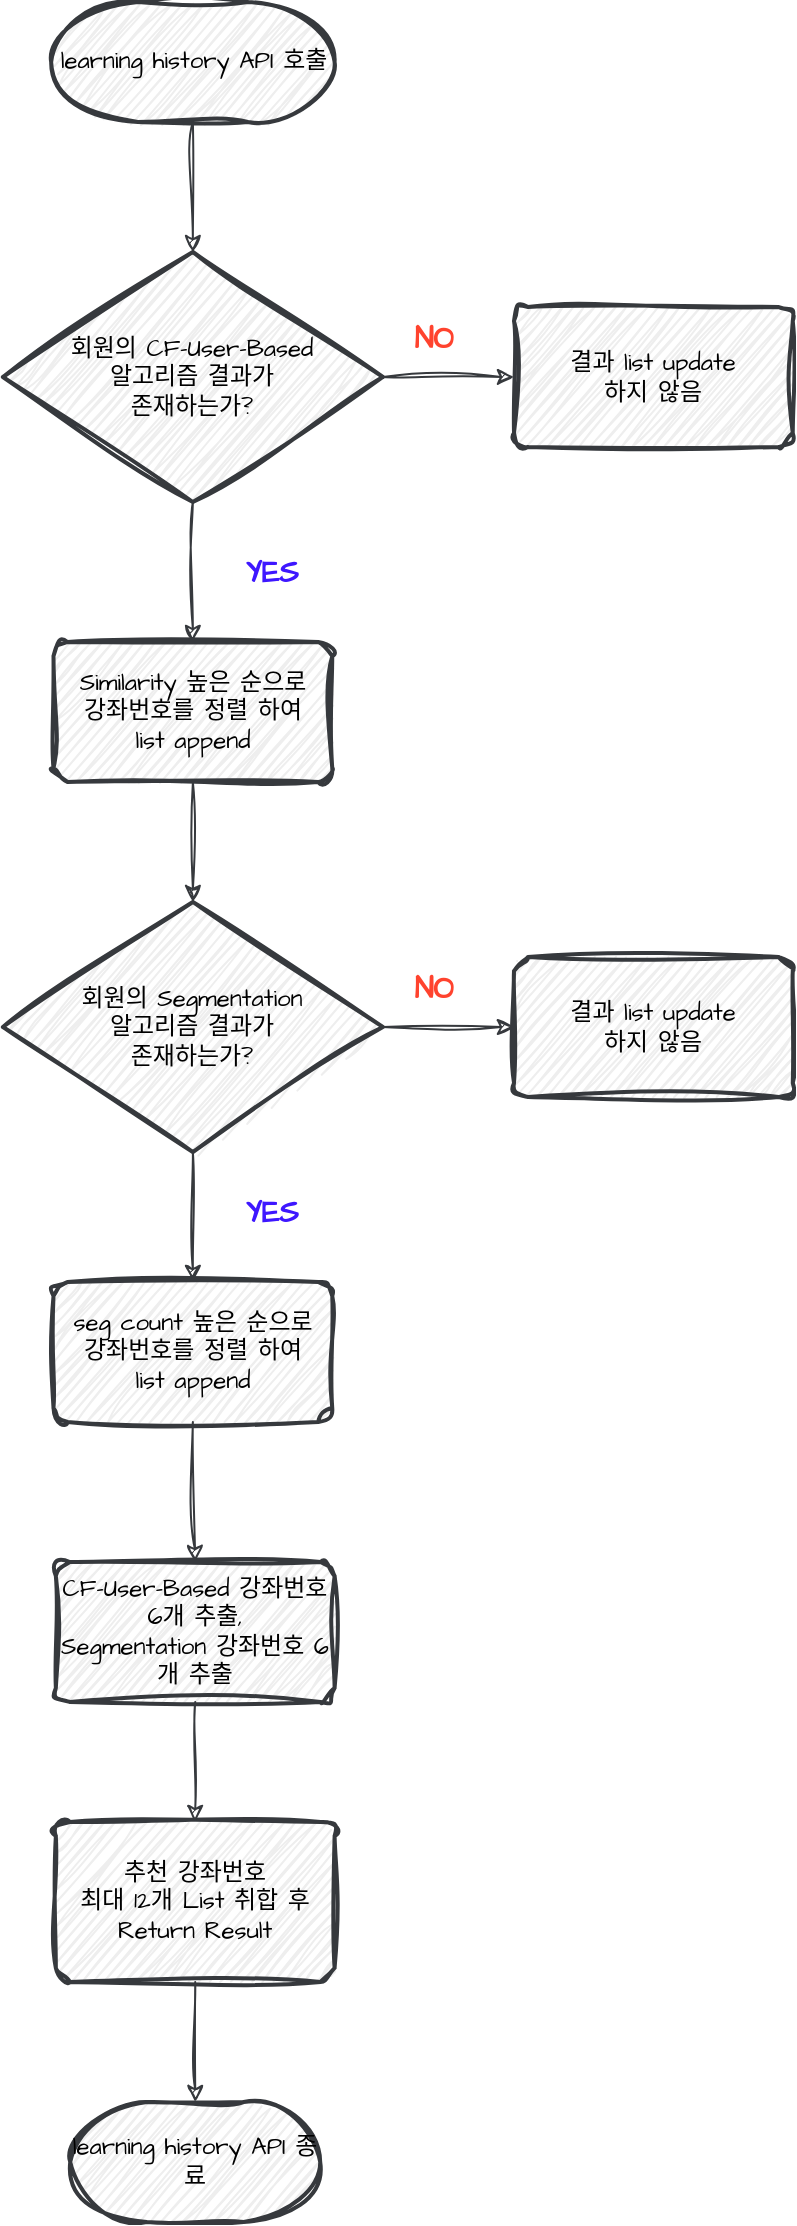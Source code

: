 <mxfile version="24.6.4" type="github">
  <diagram id="C5RBs43oDa-KdzZeNtuy" name="Page-1">
    <mxGraphModel dx="1366" dy="3048" grid="1" gridSize="10" guides="1" tooltips="1" connect="1" arrows="1" fold="1" page="1" pageScale="1" pageWidth="827" pageHeight="1169" math="0" shadow="0">
      <root>
        <mxCell id="WIyWlLk6GJQsqaUBKTNV-0" />
        <mxCell id="WIyWlLk6GJQsqaUBKTNV-1" parent="WIyWlLk6GJQsqaUBKTNV-0" />
        <mxCell id="kCE3X-bR1YBws0et_Grn-0" value="learning history API 호출" style="strokeWidth=2;html=1;shape=mxgraph.flowchart.terminator;whiteSpace=wrap;sketch=1;hachureGap=4;jiggle=2;curveFitting=1;fontFamily=Architects Daughter;fontSource=https%3A%2F%2Ffonts.googleapis.com%2Fcss%3Ffamily%3DArchitects%2BDaughter;labelBackgroundColor=none;fontStyle=0;fillColor=#eeeeee;strokeColor=#36393d;" vertex="1" parent="WIyWlLk6GJQsqaUBKTNV-1">
          <mxGeometry x="42.58" y="-2300" width="141.72" height="60" as="geometry" />
        </mxCell>
        <mxCell id="kCE3X-bR1YBws0et_Grn-1" value="" style="endArrow=classic;html=1;rounded=0;sketch=1;hachureGap=4;jiggle=2;curveFitting=1;fontFamily=Architects Daughter;fontSource=https%3A%2F%2Ffonts.googleapis.com%2Fcss%3Ffamily%3DArchitects%2BDaughter;exitX=0.5;exitY=1;exitDx=0;exitDy=0;exitPerimeter=0;entryX=0.5;entryY=0;entryDx=0;entryDy=0;entryPerimeter=0;fillColor=#eeeeee;strokeColor=#36393d;" edge="1" parent="WIyWlLk6GJQsqaUBKTNV-1" source="kCE3X-bR1YBws0et_Grn-0" target="kCE3X-bR1YBws0et_Grn-2">
          <mxGeometry width="50" height="50" relative="1" as="geometry">
            <mxPoint x="113.05" y="-2210" as="sourcePoint" />
            <mxPoint x="113.47" y="-2190" as="targetPoint" />
          </mxGeometry>
        </mxCell>
        <mxCell id="kCE3X-bR1YBws0et_Grn-2" value="회원의 CF-User-Based&lt;div&gt;알고리즘 결과가&lt;/div&gt;&lt;div&gt;존재하는가?&lt;/div&gt;" style="strokeWidth=2;html=1;shape=mxgraph.flowchart.decision;whiteSpace=wrap;sketch=1;hachureGap=4;jiggle=2;curveFitting=1;fontFamily=Architects Daughter;fontSource=https%3A%2F%2Ffonts.googleapis.com%2Fcss%3Ffamily%3DArchitects%2BDaughter;fillColor=#eeeeee;strokeColor=#36393d;" vertex="1" parent="WIyWlLk6GJQsqaUBKTNV-1">
          <mxGeometry x="18.44" y="-2175" width="190" height="125" as="geometry" />
        </mxCell>
        <mxCell id="kCE3X-bR1YBws0et_Grn-3" value="" style="endArrow=classic;html=1;rounded=0;sketch=1;hachureGap=4;jiggle=2;curveFitting=1;fontFamily=Architects Daughter;fontSource=https%3A%2F%2Ffonts.googleapis.com%2Fcss%3Ffamily%3DArchitects%2BDaughter;exitX=1;exitY=0.5;exitDx=0;exitDy=0;exitPerimeter=0;entryX=0;entryY=0.5;entryDx=0;entryDy=0;fillColor=#eeeeee;strokeColor=#36393d;" edge="1" parent="WIyWlLk6GJQsqaUBKTNV-1" source="kCE3X-bR1YBws0et_Grn-2" target="kCE3X-bR1YBws0et_Grn-5">
          <mxGeometry width="50" height="50" relative="1" as="geometry">
            <mxPoint x="378.47" y="-2100" as="sourcePoint" />
            <mxPoint x="254.72" y="-2130" as="targetPoint" />
          </mxGeometry>
        </mxCell>
        <mxCell id="kCE3X-bR1YBws0et_Grn-4" value="NO" style="text;html=1;align=center;verticalAlign=middle;whiteSpace=wrap;rounded=0;fontFamily=Architects Daughter;fontSource=https%3A%2F%2Ffonts.googleapis.com%2Fcss%3Ffamily%3DArchitects%2BDaughter;fontSize=15;fillColor=none;fontStyle=1;fontColor=#FF432E;" vertex="1" parent="WIyWlLk6GJQsqaUBKTNV-1">
          <mxGeometry x="203.53" y="-2147.5" width="60" height="30" as="geometry" />
        </mxCell>
        <mxCell id="kCE3X-bR1YBws0et_Grn-5" value="&lt;div&gt;결과 list update&lt;/div&gt;&lt;div&gt;하지 않음&lt;/div&gt;" style="rounded=1;whiteSpace=wrap;html=1;absoluteArcSize=1;arcSize=14;strokeWidth=2;sketch=1;hachureGap=4;jiggle=2;curveFitting=1;fontFamily=Architects Daughter;fontSource=https%3A%2F%2Ffonts.googleapis.com%2Fcss%3Ffamily%3DArchitects%2BDaughter;fillColor=#eeeeee;strokeColor=#36393d;" vertex="1" parent="WIyWlLk6GJQsqaUBKTNV-1">
          <mxGeometry x="274" y="-2147.5" width="139.38" height="70" as="geometry" />
        </mxCell>
        <mxCell id="kCE3X-bR1YBws0et_Grn-6" value="YES" style="text;html=1;align=center;verticalAlign=middle;whiteSpace=wrap;rounded=0;fontFamily=Architects Daughter;fontSource=https%3A%2F%2Ffonts.googleapis.com%2Fcss%3Ffamily%3DArchitects%2BDaughter;fontSize=15;fillColor=none;fontStyle=1;fontColor=#3E17FF;" vertex="1" parent="WIyWlLk6GJQsqaUBKTNV-1">
          <mxGeometry x="123.13" y="-2030" width="60" height="30" as="geometry" />
        </mxCell>
        <mxCell id="kCE3X-bR1YBws0et_Grn-7" value="" style="endArrow=classic;html=1;rounded=0;sketch=1;hachureGap=4;jiggle=2;curveFitting=1;fontFamily=Architects Daughter;fontSource=https%3A%2F%2Ffonts.googleapis.com%2Fcss%3Ffamily%3DArchitects%2BDaughter;exitX=0.5;exitY=1;exitDx=0;exitDy=0;exitPerimeter=0;fillColor=#eeeeee;strokeColor=#36393d;entryX=0.5;entryY=0;entryDx=0;entryDy=0;" edge="1" parent="WIyWlLk6GJQsqaUBKTNV-1" source="kCE3X-bR1YBws0et_Grn-2" target="kCE3X-bR1YBws0et_Grn-8">
          <mxGeometry width="50" height="50" relative="1" as="geometry">
            <mxPoint x="113.15" y="-2030" as="sourcePoint" />
            <mxPoint x="113" y="-1980" as="targetPoint" />
          </mxGeometry>
        </mxCell>
        <mxCell id="kCE3X-bR1YBws0et_Grn-8" value="&lt;div&gt;Similarity&amp;nbsp;&lt;span style=&quot;background-color: initial;&quot;&gt;높은 순으로&lt;/span&gt;&lt;/div&gt;&lt;div&gt;&lt;span style=&quot;background-color: initial;&quot;&gt;강좌번호를&amp;nbsp;&lt;/span&gt;&lt;span style=&quot;background-color: initial;&quot;&gt;정렬 하여&lt;/span&gt;&lt;/div&gt;&lt;div&gt;list append&lt;/div&gt;" style="rounded=1;whiteSpace=wrap;html=1;absoluteArcSize=1;arcSize=14;strokeWidth=2;sketch=1;hachureGap=4;jiggle=2;curveFitting=1;fontFamily=Architects Daughter;fontSource=https%3A%2F%2Ffonts.googleapis.com%2Fcss%3Ffamily%3DArchitects%2BDaughter;fillColor=#eeeeee;strokeColor=#36393d;" vertex="1" parent="WIyWlLk6GJQsqaUBKTNV-1">
          <mxGeometry x="43.75" y="-1980" width="139.38" height="70" as="geometry" />
        </mxCell>
        <mxCell id="kCE3X-bR1YBws0et_Grn-9" value="" style="endArrow=classic;html=1;rounded=0;sketch=1;hachureGap=4;jiggle=2;curveFitting=1;fontFamily=Architects Daughter;fontSource=https%3A%2F%2Ffonts.googleapis.com%2Fcss%3Ffamily%3DArchitects%2BDaughter;exitX=0.5;exitY=1;exitDx=0;exitDy=0;fillColor=#eeeeee;strokeColor=#36393d;entryX=0.5;entryY=0;entryDx=0;entryDy=0;entryPerimeter=0;" edge="1" parent="WIyWlLk6GJQsqaUBKTNV-1" source="kCE3X-bR1YBws0et_Grn-8" target="kCE3X-bR1YBws0et_Grn-10">
          <mxGeometry width="50" height="50" relative="1" as="geometry">
            <mxPoint x="112.94" y="-1850" as="sourcePoint" />
            <mxPoint x="113" y="-1830" as="targetPoint" />
          </mxGeometry>
        </mxCell>
        <mxCell id="kCE3X-bR1YBws0et_Grn-10" value="회원의 Segmentation&lt;div&gt;알고리즘 결과가&lt;/div&gt;&lt;div&gt;존재하는가?&lt;/div&gt;" style="strokeWidth=2;html=1;shape=mxgraph.flowchart.decision;whiteSpace=wrap;sketch=1;hachureGap=4;jiggle=2;curveFitting=1;fontFamily=Architects Daughter;fontSource=https%3A%2F%2Ffonts.googleapis.com%2Fcss%3Ffamily%3DArchitects%2BDaughter;fillColor=#eeeeee;strokeColor=#36393d;" vertex="1" parent="WIyWlLk6GJQsqaUBKTNV-1">
          <mxGeometry x="18.44" y="-1850" width="190" height="125" as="geometry" />
        </mxCell>
        <mxCell id="kCE3X-bR1YBws0et_Grn-11" value="&lt;div&gt;seg count&amp;nbsp;&lt;span style=&quot;background-color: initial;&quot;&gt;높은 순으로&lt;/span&gt;&lt;/div&gt;&lt;div&gt;&lt;span style=&quot;background-color: initial;&quot;&gt;강좌번호를&amp;nbsp;&lt;/span&gt;&lt;span style=&quot;background-color: initial;&quot;&gt;정렬 하여&lt;/span&gt;&lt;/div&gt;&lt;div&gt;list append&lt;/div&gt;" style="rounded=1;whiteSpace=wrap;html=1;absoluteArcSize=1;arcSize=14;strokeWidth=2;sketch=1;hachureGap=4;jiggle=2;curveFitting=1;fontFamily=Architects Daughter;fontSource=https%3A%2F%2Ffonts.googleapis.com%2Fcss%3Ffamily%3DArchitects%2BDaughter;fillColor=#eeeeee;strokeColor=#36393d;" vertex="1" parent="WIyWlLk6GJQsqaUBKTNV-1">
          <mxGeometry x="43.75" y="-1660" width="139.38" height="70" as="geometry" />
        </mxCell>
        <mxCell id="kCE3X-bR1YBws0et_Grn-12" value="" style="endArrow=classic;html=1;rounded=0;sketch=1;hachureGap=4;jiggle=2;curveFitting=1;fontFamily=Architects Daughter;fontSource=https%3A%2F%2Ffonts.googleapis.com%2Fcss%3Ffamily%3DArchitects%2BDaughter;exitX=0.5;exitY=1;exitDx=0;exitDy=0;fillColor=#eeeeee;strokeColor=#36393d;exitPerimeter=0;" edge="1" parent="WIyWlLk6GJQsqaUBKTNV-1" source="kCE3X-bR1YBws0et_Grn-10" target="kCE3X-bR1YBws0et_Grn-11">
          <mxGeometry width="50" height="50" relative="1" as="geometry">
            <mxPoint x="123" y="-1900" as="sourcePoint" />
            <mxPoint x="123" y="-1830" as="targetPoint" />
          </mxGeometry>
        </mxCell>
        <mxCell id="kCE3X-bR1YBws0et_Grn-14" value="" style="endArrow=classic;html=1;rounded=0;sketch=1;hachureGap=4;jiggle=2;curveFitting=1;fontFamily=Architects Daughter;fontSource=https%3A%2F%2Ffonts.googleapis.com%2Fcss%3Ffamily%3DArchitects%2BDaughter;exitX=1;exitY=0.5;exitDx=0;exitDy=0;exitPerimeter=0;entryX=0;entryY=0.5;entryDx=0;entryDy=0;fillColor=#eeeeee;strokeColor=#36393d;" edge="1" parent="WIyWlLk6GJQsqaUBKTNV-1" target="kCE3X-bR1YBws0et_Grn-16" source="kCE3X-bR1YBws0et_Grn-10">
          <mxGeometry width="50" height="50" relative="1" as="geometry">
            <mxPoint x="218.47" y="-1934.5" as="sourcePoint" />
            <mxPoint x="265.19" y="-1952.5" as="targetPoint" />
          </mxGeometry>
        </mxCell>
        <mxCell id="kCE3X-bR1YBws0et_Grn-15" value="NO" style="text;html=1;align=center;verticalAlign=middle;whiteSpace=wrap;rounded=0;fontFamily=Architects Daughter;fontSource=https%3A%2F%2Ffonts.googleapis.com%2Fcss%3Ffamily%3DArchitects%2BDaughter;fontSize=15;fillColor=none;fontStyle=1;fontColor=#FF432E;" vertex="1" parent="WIyWlLk6GJQsqaUBKTNV-1">
          <mxGeometry x="203.53" y="-1822.5" width="60" height="30" as="geometry" />
        </mxCell>
        <mxCell id="kCE3X-bR1YBws0et_Grn-16" value="&lt;div&gt;결과 list update&lt;/div&gt;&lt;div&gt;하지 않음&lt;/div&gt;" style="rounded=1;whiteSpace=wrap;html=1;absoluteArcSize=1;arcSize=14;strokeWidth=2;sketch=1;hachureGap=4;jiggle=2;curveFitting=1;fontFamily=Architects Daughter;fontSource=https%3A%2F%2Ffonts.googleapis.com%2Fcss%3Ffamily%3DArchitects%2BDaughter;fillColor=#eeeeee;strokeColor=#36393d;" vertex="1" parent="WIyWlLk6GJQsqaUBKTNV-1">
          <mxGeometry x="274" y="-1822.5" width="139.38" height="70" as="geometry" />
        </mxCell>
        <mxCell id="kCE3X-bR1YBws0et_Grn-17" value="YES" style="text;html=1;align=center;verticalAlign=middle;whiteSpace=wrap;rounded=0;fontFamily=Architects Daughter;fontSource=https%3A%2F%2Ffonts.googleapis.com%2Fcss%3Ffamily%3DArchitects%2BDaughter;fontSize=15;fillColor=none;fontStyle=1;fontColor=#3E17FF;" vertex="1" parent="WIyWlLk6GJQsqaUBKTNV-1">
          <mxGeometry x="123.13" y="-1710" width="60" height="30" as="geometry" />
        </mxCell>
        <mxCell id="kCE3X-bR1YBws0et_Grn-18" value="CF-User-Based 강좌번호 6개 추출,&lt;div&gt;Segmentation 강좌번호 6개 추출&lt;br&gt;&lt;/div&gt;" style="rounded=1;whiteSpace=wrap;html=1;absoluteArcSize=1;arcSize=14;strokeWidth=2;sketch=1;hachureGap=4;jiggle=2;curveFitting=1;fontFamily=Architects Daughter;fontSource=https%3A%2F%2Ffonts.googleapis.com%2Fcss%3Ffamily%3DArchitects%2BDaughter;fillColor=#eeeeee;strokeColor=#36393d;" vertex="1" parent="WIyWlLk6GJQsqaUBKTNV-1">
          <mxGeometry x="44.92" y="-1520" width="139.38" height="70" as="geometry" />
        </mxCell>
        <mxCell id="kCE3X-bR1YBws0et_Grn-19" value="" style="endArrow=classic;html=1;rounded=0;sketch=1;hachureGap=4;jiggle=2;curveFitting=1;fontFamily=Architects Daughter;fontSource=https%3A%2F%2Ffonts.googleapis.com%2Fcss%3Ffamily%3DArchitects%2BDaughter;exitX=0.5;exitY=1;exitDx=0;exitDy=0;fillColor=#eeeeee;strokeColor=#36393d;entryX=0.5;entryY=0;entryDx=0;entryDy=0;" edge="1" parent="WIyWlLk6GJQsqaUBKTNV-1" source="kCE3X-bR1YBws0et_Grn-11" target="kCE3X-bR1YBws0et_Grn-18">
          <mxGeometry width="50" height="50" relative="1" as="geometry">
            <mxPoint x="123" y="-1705" as="sourcePoint" />
            <mxPoint x="123" y="-1640" as="targetPoint" />
          </mxGeometry>
        </mxCell>
        <mxCell id="kCE3X-bR1YBws0et_Grn-20" value="추천 강좌번호&lt;div&gt;최대 12개&amp;nbsp;&lt;span style=&quot;background-color: initial;&quot;&gt;List 취합 후 Return Result&lt;/span&gt;&lt;/div&gt;" style="rounded=1;whiteSpace=wrap;html=1;absoluteArcSize=1;arcSize=14;strokeWidth=2;sketch=1;hachureGap=4;jiggle=2;curveFitting=1;fontFamily=Architects Daughter;fontSource=https%3A%2F%2Ffonts.googleapis.com%2Fcss%3Ffamily%3DArchitects%2BDaughter;fillColor=#eeeeee;strokeColor=#36393d;" vertex="1" parent="WIyWlLk6GJQsqaUBKTNV-1">
          <mxGeometry x="44.92" y="-1390" width="139.38" height="80" as="geometry" />
        </mxCell>
        <mxCell id="kCE3X-bR1YBws0et_Grn-21" value="learning history API 종료" style="strokeWidth=2;html=1;shape=mxgraph.flowchart.terminator;whiteSpace=wrap;sketch=1;hachureGap=4;jiggle=2;curveFitting=1;fontFamily=Architects Daughter;fontSource=https%3A%2F%2Ffonts.googleapis.com%2Fcss%3Ffamily%3DArchitects%2BDaughter;labelBackgroundColor=none;fontStyle=0;fillColor=#eeeeee;strokeColor=#36393d;" vertex="1" parent="WIyWlLk6GJQsqaUBKTNV-1">
          <mxGeometry x="52.11" y="-1250" width="125" height="60" as="geometry" />
        </mxCell>
        <mxCell id="kCE3X-bR1YBws0et_Grn-22" value="" style="endArrow=classic;html=1;rounded=0;sketch=1;hachureGap=4;jiggle=2;curveFitting=1;fontFamily=Architects Daughter;fontSource=https%3A%2F%2Ffonts.googleapis.com%2Fcss%3Ffamily%3DArchitects%2BDaughter;exitX=0.5;exitY=1;exitDx=0;exitDy=0;entryX=0.5;entryY=0;entryDx=0;entryDy=0;fillColor=#eeeeee;strokeColor=#36393d;entryPerimeter=0;" edge="1" parent="WIyWlLk6GJQsqaUBKTNV-1" source="kCE3X-bR1YBws0et_Grn-20" target="kCE3X-bR1YBws0et_Grn-21">
          <mxGeometry width="50" height="50" relative="1" as="geometry">
            <mxPoint x="109.28" y="-1280" as="sourcePoint" />
            <mxPoint x="109.28" y="-1230" as="targetPoint" />
          </mxGeometry>
        </mxCell>
        <mxCell id="kCE3X-bR1YBws0et_Grn-23" value="" style="endArrow=classic;html=1;rounded=0;sketch=1;hachureGap=4;jiggle=2;curveFitting=1;fontFamily=Architects Daughter;fontSource=https%3A%2F%2Ffonts.googleapis.com%2Fcss%3Ffamily%3DArchitects%2BDaughter;exitX=0.5;exitY=1;exitDx=0;exitDy=0;fillColor=#eeeeee;strokeColor=#36393d;" edge="1" parent="WIyWlLk6GJQsqaUBKTNV-1" source="kCE3X-bR1YBws0et_Grn-18" target="kCE3X-bR1YBws0et_Grn-20">
          <mxGeometry width="50" height="50" relative="1" as="geometry">
            <mxPoint x="123" y="-1570" as="sourcePoint" />
            <mxPoint x="125" y="-1490" as="targetPoint" />
          </mxGeometry>
        </mxCell>
      </root>
    </mxGraphModel>
  </diagram>
</mxfile>

